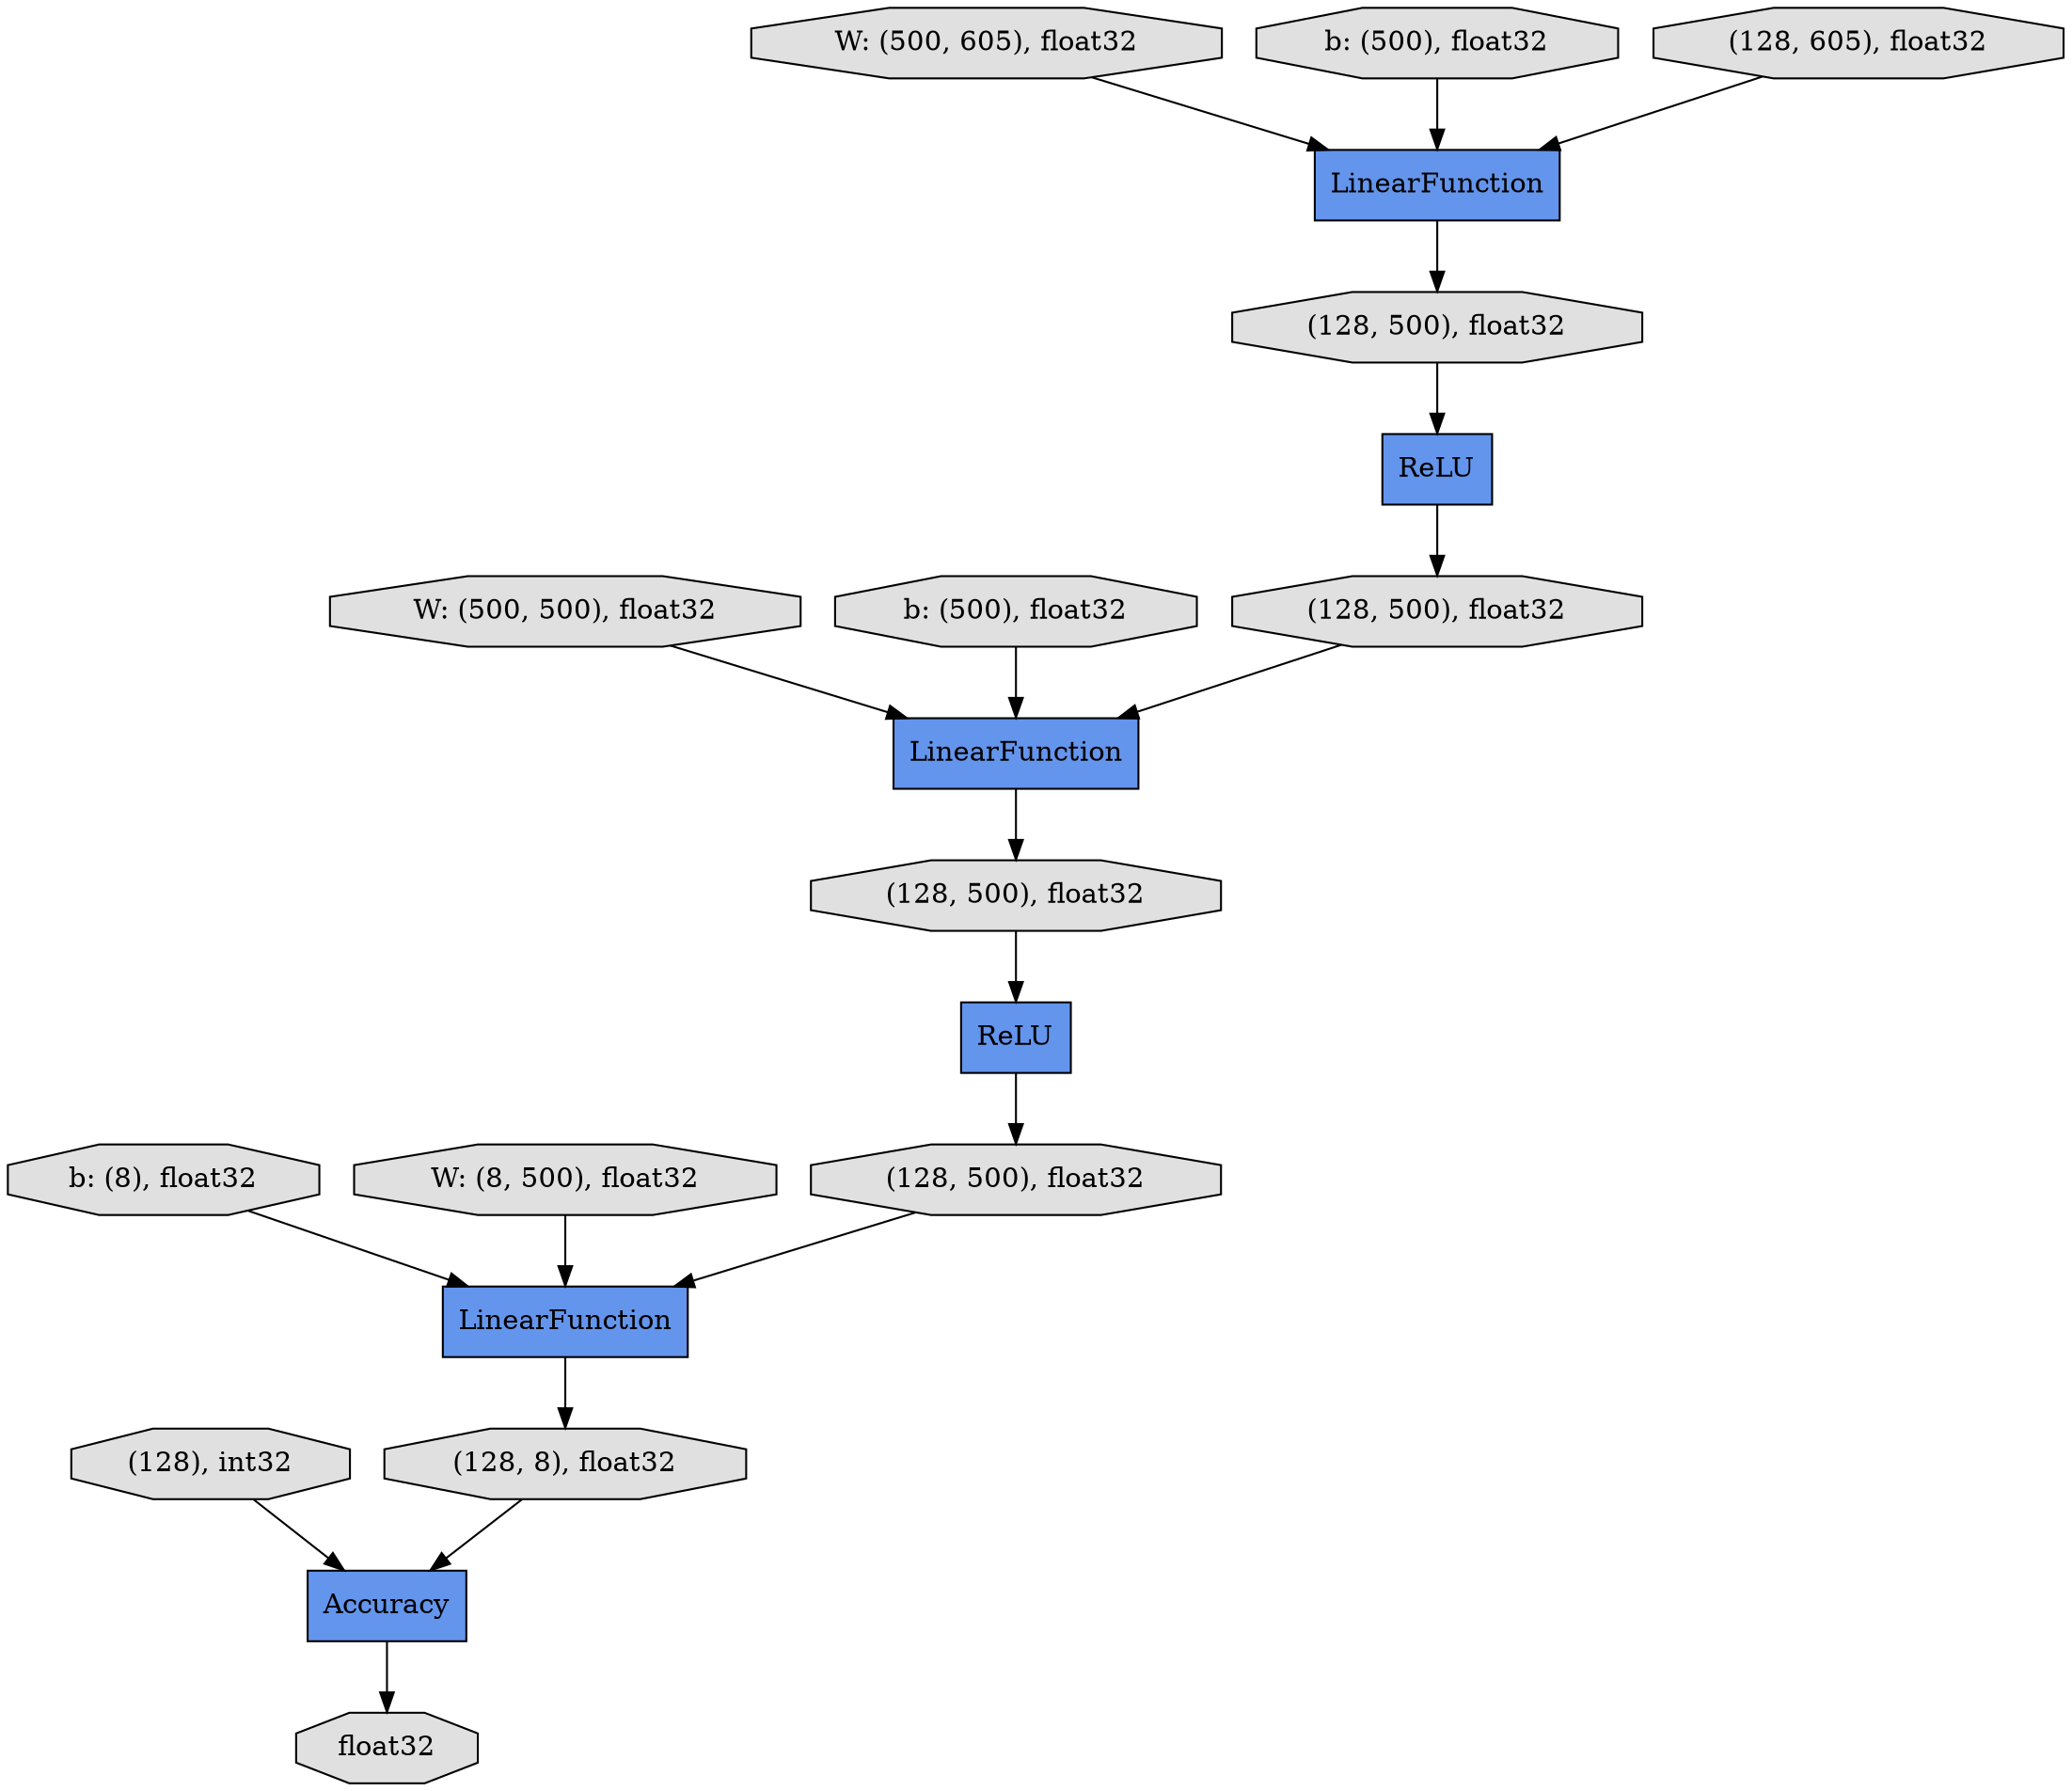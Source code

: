 digraph graphname{rankdir=TB;4383541776 [shape="record",style="filled",fillcolor="#6495ED",label="ReLU"];4383502544 [shape="octagon",style="filled",fillcolor="#E0E0E0",label="b: (8), float32"];4385935440 [shape="octagon",style="filled",fillcolor="#E0E0E0",label="(128), int32"];4383540496 [shape="octagon",style="filled",fillcolor="#E0E0E0",label="(128, 500), float32"];4383504848 [shape="octagon",style="filled",fillcolor="#E0E0E0",label="W: (500, 500), float32"];4383503504 [shape="octagon",style="filled",fillcolor="#E0E0E0",label="b: (500), float32"];4383542544 [shape="record",style="filled",fillcolor="#6495ED",label="ReLU"];4383542800 [shape="octagon",style="filled",fillcolor="#E0E0E0",label="(128, 500), float32"];4359586256 [shape="octagon",style="filled",fillcolor="#E0E0E0",label="W: (500, 605), float32"];4385935568 [shape="octagon",style="filled",fillcolor="#E0E0E0",label="float32"];4359586768 [shape="octagon",style="filled",fillcolor="#E0E0E0",label="b: (500), float32"];4383542992 [shape="record",style="filled",fillcolor="#6495ED",label="Accuracy"];4383543056 [shape="octagon",style="filled",fillcolor="#E0E0E0",label="(128, 8), float32"];4383541968 [shape="record",style="filled",fillcolor="#6495ED",label="LinearFunction"];4383539536 [shape="record",style="filled",fillcolor="#6495ED",label="LinearFunction"];4383539856 [shape="record",style="filled",fillcolor="#6495ED",label="LinearFunction"];4383539728 [shape="octagon",style="filled",fillcolor="#E0E0E0",label="(128, 605), float32"];4383542160 [shape="octagon",style="filled",fillcolor="#E0E0E0",label="(128, 500), float32"];4383543248 [shape="octagon",style="filled",fillcolor="#E0E0E0",label="(128, 500), float32"];4383503184 [shape="octagon",style="filled",fillcolor="#E0E0E0",label="W: (8, 500), float32"];4383543248 -> 4383542544;4383503184 -> 4383539536;4359586768 -> 4383539856;4383542160 -> 4383541968;4383542800 -> 4383541776;4359586256 -> 4383539856;4383504848 -> 4383541968;4385935440 -> 4383542992;4383542544 -> 4383540496;4383540496 -> 4383539536;4383539856 -> 4383542800;4383541776 -> 4383542160;4383541968 -> 4383543248;4383539536 -> 4383543056;4383543056 -> 4383542992;4383539728 -> 4383539856;4383502544 -> 4383539536;4383503504 -> 4383541968;4383542992 -> 4385935568;}